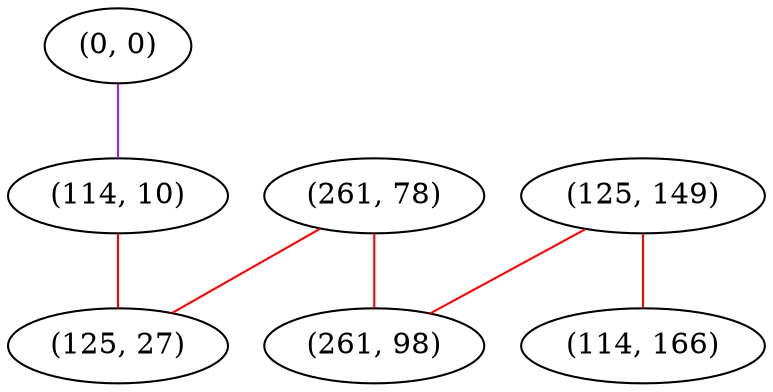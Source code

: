 graph "" {
"(0, 0)";
"(125, 149)";
"(261, 78)";
"(114, 166)";
"(114, 10)";
"(261, 98)";
"(125, 27)";
"(0, 0)" -- "(114, 10)"  [color=purple, key=0, weight=4];
"(125, 149)" -- "(114, 166)"  [color=red, key=0, weight=1];
"(125, 149)" -- "(261, 98)"  [color=red, key=0, weight=1];
"(261, 78)" -- "(261, 98)"  [color=red, key=0, weight=1];
"(261, 78)" -- "(125, 27)"  [color=red, key=0, weight=1];
"(114, 10)" -- "(125, 27)"  [color=red, key=0, weight=1];
}

